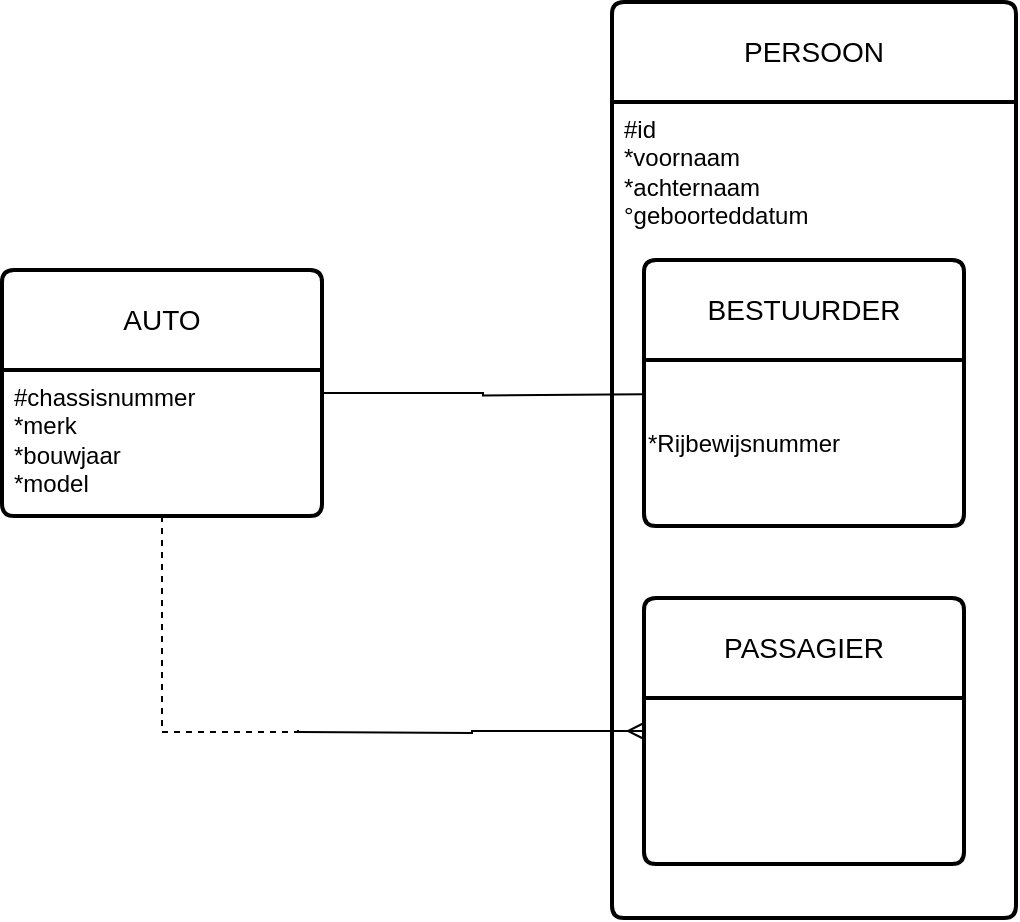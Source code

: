 <mxfile version="21.0.6" type="github">
  <diagram name="Page-1" id="DzoSlTxtzztCjjooYoNL">
    <mxGraphModel dx="1313" dy="681" grid="0" gridSize="10" guides="1" tooltips="1" connect="1" arrows="1" fold="1" page="1" pageScale="1" pageWidth="827" pageHeight="1169" background="#ffffff" math="0" shadow="0">
      <root>
        <mxCell id="0" />
        <mxCell id="1" parent="0" />
        <mxCell id="GCurCIfI9-adOS-DnDHr-6" style="edgeStyle=orthogonalEdgeStyle;rounded=0;orthogonalLoop=1;jettySize=auto;html=1;endArrow=none;endFill=0;entryX=0;entryY=0.207;entryDx=0;entryDy=0;entryPerimeter=0;" edge="1" parent="1" source="GCurCIfI9-adOS-DnDHr-1">
          <mxGeometry relative="1" as="geometry">
            <mxPoint x="451" y="336.181" as="targetPoint" />
          </mxGeometry>
        </mxCell>
        <mxCell id="GCurCIfI9-adOS-DnDHr-1" value="AUTO" style="swimlane;childLayout=stackLayout;horizontal=1;startSize=50;horizontalStack=0;rounded=1;fontSize=14;fontStyle=0;strokeWidth=2;resizeParent=0;resizeLast=1;shadow=0;dashed=0;align=center;arcSize=4;whiteSpace=wrap;html=1;" vertex="1" parent="1">
          <mxGeometry x="130" y="274" width="160" height="123" as="geometry" />
        </mxCell>
        <mxCell id="GCurCIfI9-adOS-DnDHr-2" value="#chassisnummer&lt;br&gt;*merk&lt;br&gt;*bouwjaar&lt;br&gt;*model" style="align=left;strokeColor=none;fillColor=none;spacingLeft=4;fontSize=12;verticalAlign=top;resizable=0;rotatable=0;part=1;html=1;" vertex="1" parent="GCurCIfI9-adOS-DnDHr-1">
          <mxGeometry y="50" width="160" height="73" as="geometry" />
        </mxCell>
        <mxCell id="GCurCIfI9-adOS-DnDHr-9" style="edgeStyle=orthogonalEdgeStyle;rounded=0;orthogonalLoop=1;jettySize=auto;html=1;endArrow=none;endFill=0;startArrow=ERmany;startFill=0;" edge="1" parent="1" source="GCurCIfI9-adOS-DnDHr-7">
          <mxGeometry relative="1" as="geometry">
            <mxPoint x="278" y="505" as="targetPoint" />
          </mxGeometry>
        </mxCell>
        <mxCell id="GCurCIfI9-adOS-DnDHr-10" style="edgeStyle=orthogonalEdgeStyle;rounded=0;orthogonalLoop=1;jettySize=auto;html=1;endArrow=none;endFill=0;dashed=1;" edge="1" parent="1" source="GCurCIfI9-adOS-DnDHr-2">
          <mxGeometry relative="1" as="geometry">
            <mxPoint x="278" y="504" as="targetPoint" />
            <Array as="points">
              <mxPoint x="210" y="505" />
              <mxPoint x="278" y="505" />
            </Array>
          </mxGeometry>
        </mxCell>
        <mxCell id="GCurCIfI9-adOS-DnDHr-11" value="PERSOON" style="swimlane;childLayout=stackLayout;horizontal=1;startSize=50;horizontalStack=0;rounded=1;fontSize=14;fontStyle=0;strokeWidth=2;resizeParent=0;resizeLast=1;shadow=0;dashed=0;align=center;arcSize=4;whiteSpace=wrap;html=1;" vertex="1" parent="1">
          <mxGeometry x="435" y="140" width="202" height="458" as="geometry" />
        </mxCell>
        <mxCell id="GCurCIfI9-adOS-DnDHr-12" value="#id&lt;br&gt;*voornaam&lt;br&gt;*achternaam&lt;br&gt;°geboorteddatum" style="align=left;strokeColor=none;fillColor=none;spacingLeft=4;fontSize=12;verticalAlign=top;resizable=0;rotatable=0;part=1;html=1;" vertex="1" parent="GCurCIfI9-adOS-DnDHr-11">
          <mxGeometry y="50" width="202" height="408" as="geometry" />
        </mxCell>
        <mxCell id="GCurCIfI9-adOS-DnDHr-4" value="BESTUURDER" style="swimlane;childLayout=stackLayout;horizontal=1;startSize=50;horizontalStack=0;rounded=1;fontSize=14;fontStyle=0;strokeWidth=2;resizeParent=0;resizeLast=1;shadow=0;dashed=0;align=center;arcSize=4;whiteSpace=wrap;html=1;" vertex="1" parent="1">
          <mxGeometry x="451" y="269" width="160" height="133" as="geometry" />
        </mxCell>
        <mxCell id="GCurCIfI9-adOS-DnDHr-13" value="*Rijbewijsnummer" style="text;html=1;align=left;verticalAlign=middle;resizable=0;points=[];autosize=1;strokeColor=none;fillColor=none;" vertex="1" parent="GCurCIfI9-adOS-DnDHr-4">
          <mxGeometry y="50" width="160" height="83" as="geometry" />
        </mxCell>
        <mxCell id="GCurCIfI9-adOS-DnDHr-7" value="PASSAGIER" style="swimlane;childLayout=stackLayout;horizontal=1;startSize=50;horizontalStack=0;rounded=1;fontSize=14;fontStyle=0;strokeWidth=2;resizeParent=0;resizeLast=1;shadow=0;dashed=0;align=center;arcSize=4;whiteSpace=wrap;html=1;" vertex="1" parent="1">
          <mxGeometry x="451" y="438" width="160" height="133" as="geometry" />
        </mxCell>
      </root>
    </mxGraphModel>
  </diagram>
</mxfile>
